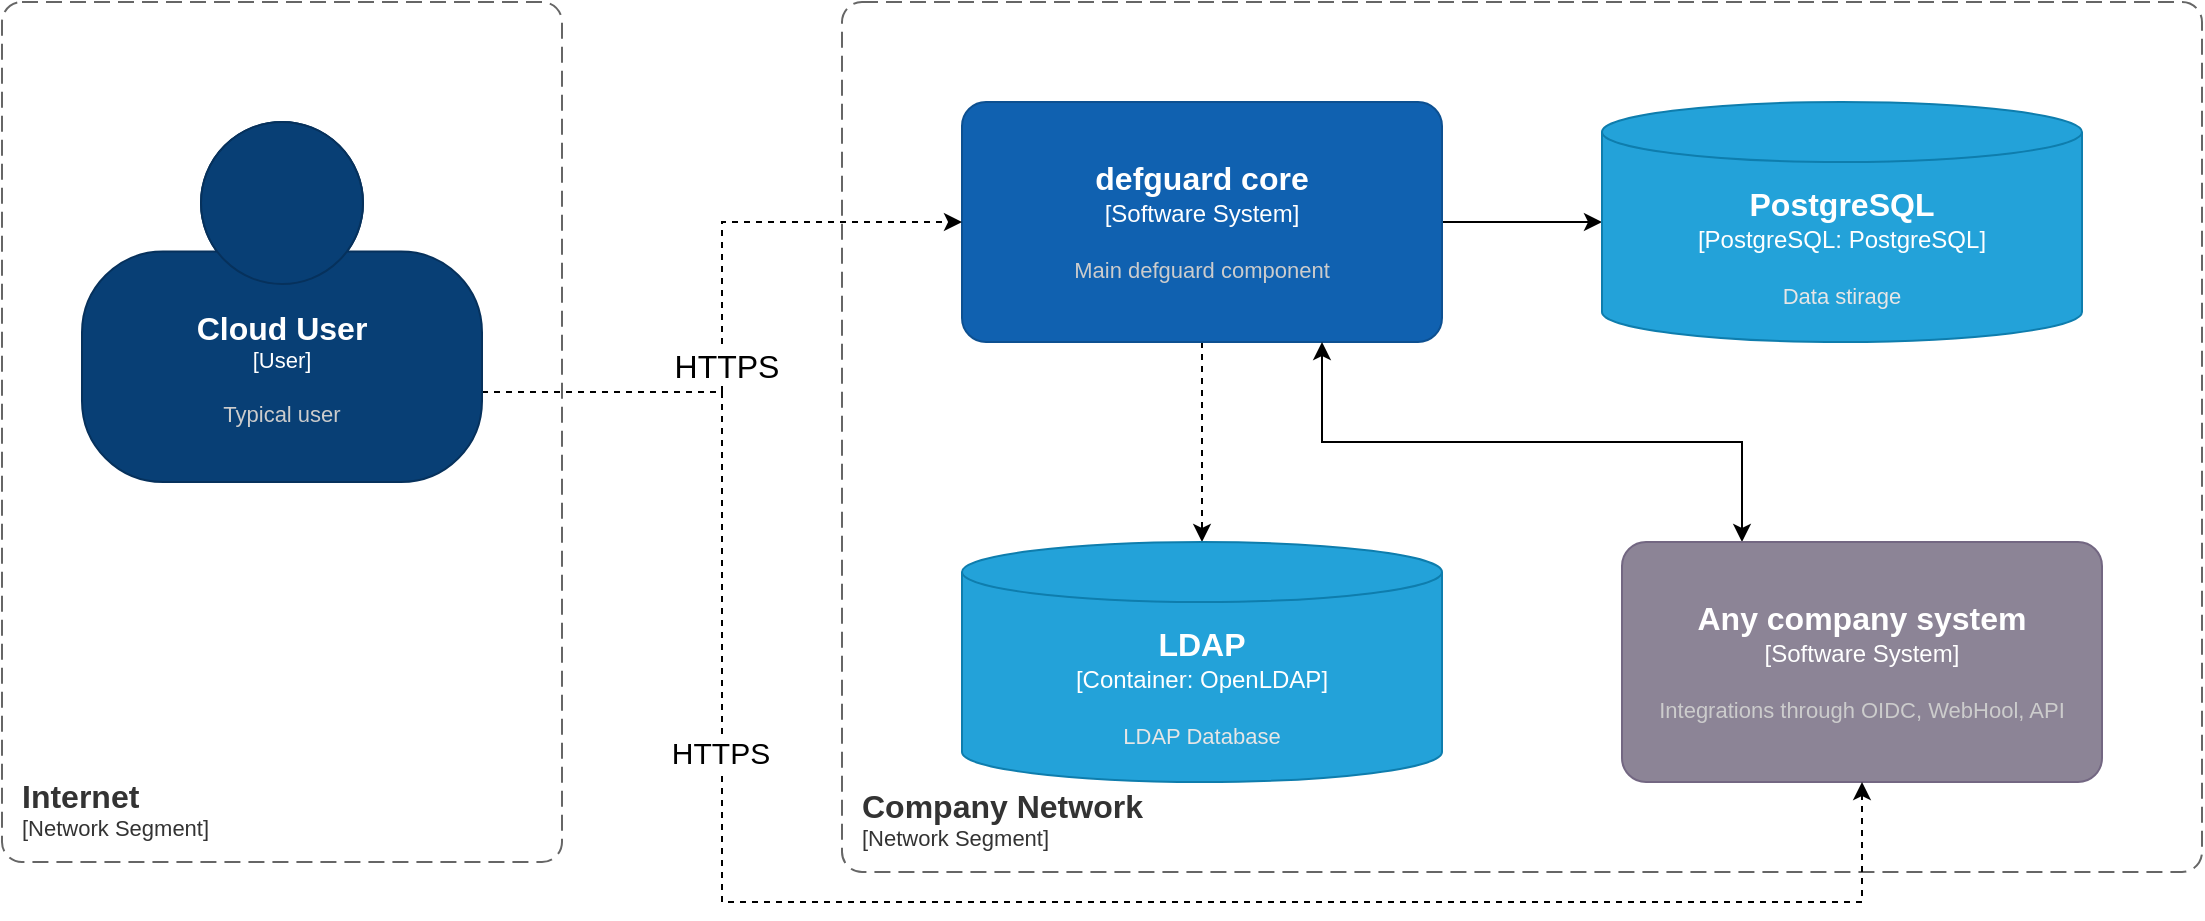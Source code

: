 <mxfile version="21.6.6" type="github">
  <diagram name="Page-1" id="UlZ_QUFhI7QPhf-T-bSU">
    <mxGraphModel dx="2050" dy="1087" grid="1" gridSize="10" guides="1" tooltips="1" connect="1" arrows="1" fold="1" page="1" pageScale="1" pageWidth="850" pageHeight="1100" math="0" shadow="0">
      <root>
        <mxCell id="0" />
        <mxCell id="1" parent="0" />
        <mxCell id="3LE_LZP0DA0tVSkxkq6q-1" value="" style="edgeStyle=orthogonalEdgeStyle;rounded=0;orthogonalLoop=1;jettySize=auto;html=1;" edge="1" parent="1" source="3LE_LZP0DA0tVSkxkq6q-4" target="3LE_LZP0DA0tVSkxkq6q-5">
          <mxGeometry relative="1" as="geometry" />
        </mxCell>
        <mxCell id="3LE_LZP0DA0tVSkxkq6q-2" style="edgeStyle=orthogonalEdgeStyle;rounded=0;orthogonalLoop=1;jettySize=auto;html=1;exitX=0.5;exitY=1;exitDx=0;exitDy=0;exitPerimeter=0;entryX=0.5;entryY=0;entryDx=0;entryDy=0;entryPerimeter=0;dashed=1;" edge="1" parent="1" source="3LE_LZP0DA0tVSkxkq6q-4" target="3LE_LZP0DA0tVSkxkq6q-10">
          <mxGeometry relative="1" as="geometry" />
        </mxCell>
        <mxCell id="3LE_LZP0DA0tVSkxkq6q-3" style="edgeStyle=orthogonalEdgeStyle;rounded=0;orthogonalLoop=1;jettySize=auto;html=1;exitX=0.75;exitY=1;exitDx=0;exitDy=0;exitPerimeter=0;strokeColor=none;" edge="1" parent="1" source="3LE_LZP0DA0tVSkxkq6q-4" target="3LE_LZP0DA0tVSkxkq6q-17">
          <mxGeometry relative="1" as="geometry" />
        </mxCell>
        <object placeholders="1" c4Name="defguard core" c4Type="Software System" c4Description="Main defguard component" label="&lt;font style=&quot;font-size: 16px&quot;&gt;&lt;b&gt;%c4Name%&lt;/b&gt;&lt;/font&gt;&lt;div&gt;[%c4Type%]&lt;/div&gt;&lt;br&gt;&lt;div&gt;&lt;font style=&quot;font-size: 11px&quot;&gt;&lt;font color=&quot;#cccccc&quot;&gt;%c4Description%&lt;/font&gt;&lt;/div&gt;" id="3LE_LZP0DA0tVSkxkq6q-4">
          <mxCell style="rounded=1;whiteSpace=wrap;html=1;labelBackgroundColor=none;fillColor=#1061B0;fontColor=#ffffff;align=center;arcSize=10;strokeColor=#0D5091;metaEdit=1;resizable=0;points=[[0.25,0,0],[0.5,0,0],[0.75,0,0],[1,0.25,0],[1,0.5,0],[1,0.75,0],[0.75,1,0],[0.5,1,0],[0.25,1,0],[0,0.75,0],[0,0.5,0],[0,0.25,0]];" vertex="1" parent="1">
            <mxGeometry x="960" y="410" width="240" height="120" as="geometry" />
          </mxCell>
        </object>
        <object placeholders="1" c4Type="PostgreSQL" c4Container="PostgreSQL" c4Technology="PostgreSQL" c4Description="Data stirage" label="&lt;font style=&quot;font-size: 16px&quot;&gt;&lt;b&gt;%c4Type%&lt;/b&gt;&lt;/font&gt;&lt;div&gt;[%c4Container%:&amp;nbsp;%c4Technology%]&lt;/div&gt;&lt;br&gt;&lt;div&gt;&lt;font style=&quot;font-size: 11px&quot;&gt;&lt;font color=&quot;#E6E6E6&quot;&gt;%c4Description%&lt;/font&gt;&lt;/div&gt;" id="3LE_LZP0DA0tVSkxkq6q-5">
          <mxCell style="shape=cylinder3;size=15;whiteSpace=wrap;html=1;boundedLbl=1;rounded=0;labelBackgroundColor=none;fillColor=#23A2D9;fontSize=12;fontColor=#ffffff;align=center;strokeColor=#0E7DAD;metaEdit=1;points=[[0.5,0,0],[1,0.25,0],[1,0.5,0],[1,0.75,0],[0.5,1,0],[0,0.75,0],[0,0.5,0],[0,0.25,0]];resizable=0;" vertex="1" parent="1">
            <mxGeometry x="1280" y="410" width="240" height="120" as="geometry" />
          </mxCell>
        </object>
        <object placeholders="1" c4Name="Company Network" c4Type="SystemScopeBoundary" c4Application="Network Segment" label="&lt;font style=&quot;font-size: 16px&quot;&gt;&lt;b&gt;&lt;div style=&quot;text-align: left&quot;&gt;%c4Name%&lt;/div&gt;&lt;/b&gt;&lt;/font&gt;&lt;div style=&quot;text-align: left&quot;&gt;[%c4Application%]&lt;/div&gt;" id="3LE_LZP0DA0tVSkxkq6q-6">
          <mxCell style="rounded=1;fontSize=11;whiteSpace=wrap;html=1;dashed=1;arcSize=20;fillColor=none;strokeColor=#666666;fontColor=#333333;labelBackgroundColor=none;align=left;verticalAlign=bottom;labelBorderColor=none;spacingTop=0;spacing=10;dashPattern=8 4;metaEdit=1;rotatable=0;perimeter=rectanglePerimeter;noLabel=0;labelPadding=0;allowArrows=0;connectable=0;expand=0;recursiveResize=0;editable=1;pointerEvents=0;absoluteArcSize=1;points=[[0.25,0,0],[0.5,0,0],[0.75,0,0],[1,0.25,0],[1,0.5,0],[1,0.75,0],[0.75,1,0],[0.5,1,0],[0.25,1,0],[0,0.75,0],[0,0.5,0],[0,0.25,0]];" vertex="1" parent="1">
            <mxGeometry x="900" y="360" width="680" height="435" as="geometry" />
          </mxCell>
        </object>
        <object placeholders="1" c4Type="LDAP" c4Container="Container" c4Technology="OpenLDAP" c4Description="LDAP Database" label="&lt;font style=&quot;font-size: 16px&quot;&gt;&lt;b&gt;%c4Type%&lt;/b&gt;&lt;/font&gt;&lt;div&gt;[%c4Container%:&amp;nbsp;%c4Technology%]&lt;/div&gt;&lt;br&gt;&lt;div&gt;&lt;font style=&quot;font-size: 11px&quot;&gt;&lt;font color=&quot;#E6E6E6&quot;&gt;%c4Description%&lt;/font&gt;&lt;/div&gt;" id="3LE_LZP0DA0tVSkxkq6q-10">
          <mxCell style="shape=cylinder3;size=15;whiteSpace=wrap;html=1;boundedLbl=1;rounded=0;labelBackgroundColor=none;fillColor=#23A2D9;fontSize=12;fontColor=#ffffff;align=center;strokeColor=#0E7DAD;metaEdit=1;points=[[0.5,0,0],[1,0.25,0],[1,0.5,0],[1,0.75,0],[0.5,1,0],[0,0.75,0],[0,0.5,0],[0,0.25,0]];resizable=0;" vertex="1" parent="1">
            <mxGeometry x="960" y="630" width="240" height="120" as="geometry" />
          </mxCell>
        </object>
        <mxCell id="3LE_LZP0DA0tVSkxkq6q-16" style="edgeStyle=orthogonalEdgeStyle;rounded=0;orthogonalLoop=1;jettySize=auto;html=1;exitX=0.25;exitY=0;exitDx=0;exitDy=0;exitPerimeter=0;entryX=0.75;entryY=1;entryDx=0;entryDy=0;entryPerimeter=0;startArrow=classic;startFill=1;" edge="1" parent="1" source="3LE_LZP0DA0tVSkxkq6q-17" target="3LE_LZP0DA0tVSkxkq6q-4">
          <mxGeometry relative="1" as="geometry" />
        </mxCell>
        <object placeholders="1" c4Name="Any company system" c4Type="Software System" c4Description="Integrations through OIDC, WebHool, API" label="&lt;font style=&quot;font-size: 16px&quot;&gt;&lt;b&gt;%c4Name%&lt;/b&gt;&lt;/font&gt;&lt;div&gt;[%c4Type%]&lt;/div&gt;&lt;br&gt;&lt;div&gt;&lt;font style=&quot;font-size: 11px&quot;&gt;&lt;font color=&quot;#cccccc&quot;&gt;%c4Description%&lt;/font&gt;&lt;/div&gt;" id="3LE_LZP0DA0tVSkxkq6q-17">
          <mxCell style="rounded=1;whiteSpace=wrap;html=1;labelBackgroundColor=none;fillColor=#8C8496;fontColor=#ffffff;align=center;arcSize=10;strokeColor=#736782;metaEdit=1;resizable=0;points=[[0.25,0,0],[0.5,0,0],[0.75,0,0],[1,0.25,0],[1,0.5,0],[1,0.75,0],[0.75,1,0],[0.5,1,0],[0.25,1,0],[0,0.75,0],[0,0.5,0],[0,0.25,0]];" vertex="1" parent="1">
            <mxGeometry x="1290" y="630" width="240" height="120" as="geometry" />
          </mxCell>
        </object>
        <object placeholders="1" c4Name="Internet" c4Type="" c4Application="Network Segment" label="&lt;font style=&quot;font-size: 16px&quot;&gt;&lt;b&gt;&lt;div style=&quot;text-align: left&quot;&gt;%c4Name%&lt;/div&gt;&lt;/b&gt;&lt;/font&gt;&lt;div style=&quot;text-align: left&quot;&gt;[%c4Application%]&lt;/div&gt;" id="3LE_LZP0DA0tVSkxkq6q-18">
          <mxCell style="rounded=1;fontSize=11;whiteSpace=wrap;html=1;dashed=1;arcSize=20;fillColor=none;strokeColor=#666666;fontColor=#333333;labelBackgroundColor=none;align=left;verticalAlign=bottom;labelBorderColor=none;spacingTop=0;spacing=10;dashPattern=8 4;metaEdit=1;rotatable=0;perimeter=rectanglePerimeter;noLabel=0;labelPadding=0;allowArrows=0;connectable=0;expand=0;recursiveResize=0;editable=1;pointerEvents=0;absoluteArcSize=1;points=[[0.25,0,0],[0.5,0,0],[0.75,0,0],[1,0.25,0],[1,0.5,0],[1,0.75,0],[0.75,1,0],[0.5,1,0],[0.25,1,0],[0,0.75,0],[0,0.5,0],[0,0.25,0]];" vertex="1" parent="1">
            <mxGeometry x="480" y="360" width="280" height="430" as="geometry" />
          </mxCell>
        </object>
        <mxCell id="3LE_LZP0DA0tVSkxkq6q-29" style="edgeStyle=orthogonalEdgeStyle;rounded=0;orthogonalLoop=1;jettySize=auto;html=1;exitX=1;exitY=0.75;exitDx=0;exitDy=0;exitPerimeter=0;entryX=0;entryY=0.5;entryDx=0;entryDy=0;entryPerimeter=0;dashed=1;" edge="1" parent="1" source="3LE_LZP0DA0tVSkxkq6q-28" target="3LE_LZP0DA0tVSkxkq6q-4">
          <mxGeometry relative="1" as="geometry" />
        </mxCell>
        <mxCell id="3LE_LZP0DA0tVSkxkq6q-30" value="&lt;font style=&quot;font-size: 16px;&quot;&gt;HTTPS&lt;/font&gt;" style="edgeLabel;html=1;align=center;verticalAlign=middle;resizable=0;points=[];" vertex="1" connectable="0" parent="3LE_LZP0DA0tVSkxkq6q-29">
          <mxGeometry x="-0.181" y="-2" relative="1" as="geometry">
            <mxPoint as="offset" />
          </mxGeometry>
        </mxCell>
        <mxCell id="3LE_LZP0DA0tVSkxkq6q-31" style="edgeStyle=orthogonalEdgeStyle;rounded=0;orthogonalLoop=1;jettySize=auto;html=1;exitX=1;exitY=0.75;exitDx=0;exitDy=0;exitPerimeter=0;entryX=0.5;entryY=1;entryDx=0;entryDy=0;entryPerimeter=0;dashed=1;" edge="1" parent="1" source="3LE_LZP0DA0tVSkxkq6q-28" target="3LE_LZP0DA0tVSkxkq6q-17">
          <mxGeometry relative="1" as="geometry">
            <Array as="points">
              <mxPoint x="840" y="555" />
              <mxPoint x="840" y="810" />
              <mxPoint x="1410" y="810" />
            </Array>
          </mxGeometry>
        </mxCell>
        <mxCell id="3LE_LZP0DA0tVSkxkq6q-32" value="&lt;font style=&quot;font-size: 15px;&quot;&gt;HTTPS&lt;/font&gt;" style="edgeLabel;html=1;align=center;verticalAlign=middle;resizable=0;points=[];" vertex="1" connectable="0" parent="3LE_LZP0DA0tVSkxkq6q-31">
          <mxGeometry x="-0.403" y="-1" relative="1" as="geometry">
            <mxPoint as="offset" />
          </mxGeometry>
        </mxCell>
        <object placeholders="1" c4Name="Cloud User" c4Type="User" c4Description="Typical user" label="&lt;font style=&quot;font-size: 16px&quot;&gt;&lt;b&gt;%c4Name%&lt;/b&gt;&lt;/font&gt;&lt;div&gt;[%c4Type%]&lt;/div&gt;&lt;br&gt;&lt;div&gt;&lt;font style=&quot;font-size: 11px&quot;&gt;&lt;font color=&quot;#cccccc&quot;&gt;%c4Description%&lt;/font&gt;&lt;/div&gt;" id="3LE_LZP0DA0tVSkxkq6q-28">
          <mxCell style="html=1;fontSize=11;dashed=0;whiteSpace=wrap;fillColor=#083F75;strokeColor=#06315C;fontColor=#ffffff;shape=mxgraph.c4.person2;align=center;metaEdit=1;points=[[0.5,0,0],[1,0.5,0],[1,0.75,0],[0.75,1,0],[0.5,1,0],[0.25,1,0],[0,0.75,0],[0,0.5,0]];resizable=0;" vertex="1" parent="1">
            <mxGeometry x="520" y="420" width="200" height="180" as="geometry" />
          </mxCell>
        </object>
      </root>
    </mxGraphModel>
  </diagram>
</mxfile>
